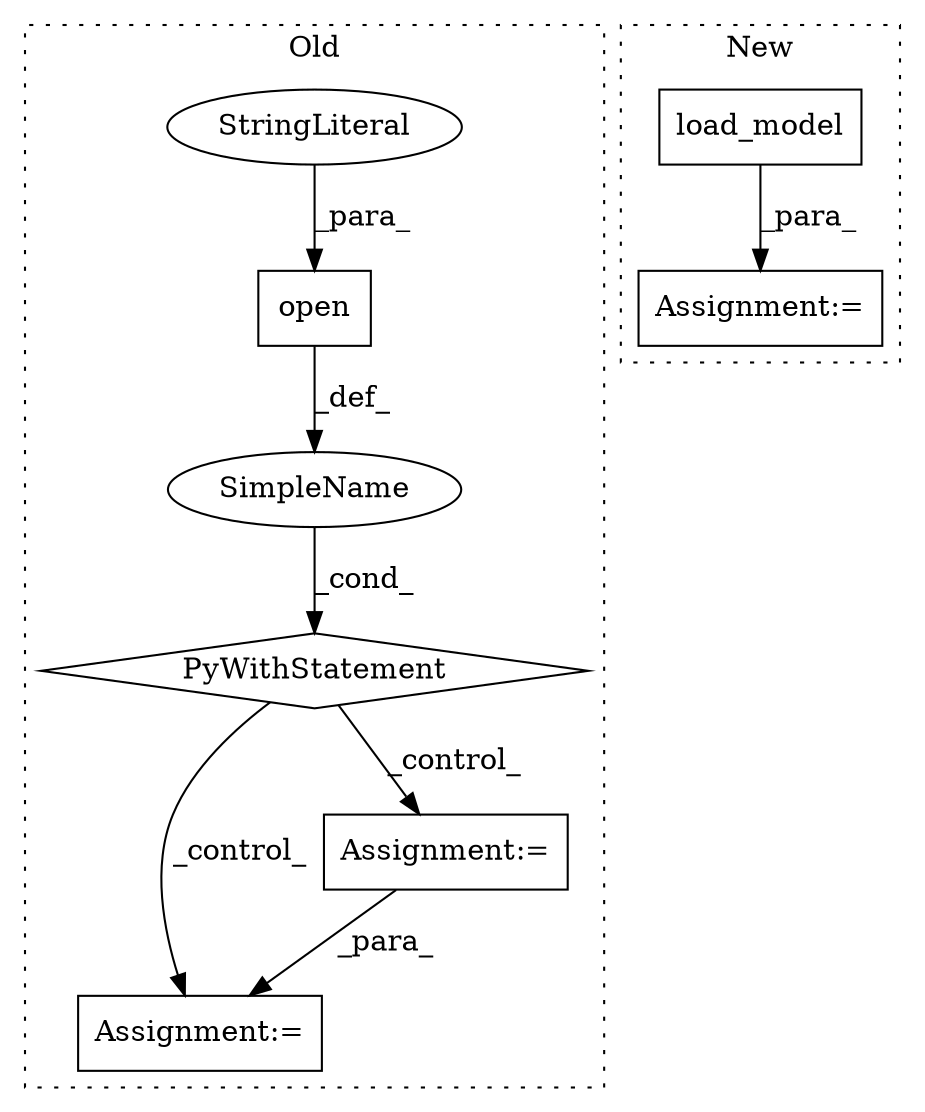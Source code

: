 digraph G {
subgraph cluster0 {
1 [label="PyWithStatement" a="104" s="4238,4272" l="10,2" shape="diamond"];
3 [label="SimpleName" a="42" s="" l="" shape="ellipse"];
4 [label="Assignment:=" a="7" s="4302" l="1" shape="box"];
6 [label="Assignment:=" a="7" s="4287" l="2" shape="box"];
7 [label="open" a="32" s="4248,4271" l="5,1" shape="box"];
8 [label="StringLiteral" a="45" s="4267" l="4" shape="ellipse"];
label = "Old";
style="dotted";
}
subgraph cluster1 {
2 [label="load_model" a="32" s="3953,3989" l="11,1" shape="box"];
5 [label="Assignment:=" a="7" s="3939" l="1" shape="box"];
label = "New";
style="dotted";
}
1 -> 6 [label="_control_"];
1 -> 4 [label="_control_"];
2 -> 5 [label="_para_"];
3 -> 1 [label="_cond_"];
6 -> 4 [label="_para_"];
7 -> 3 [label="_def_"];
8 -> 7 [label="_para_"];
}